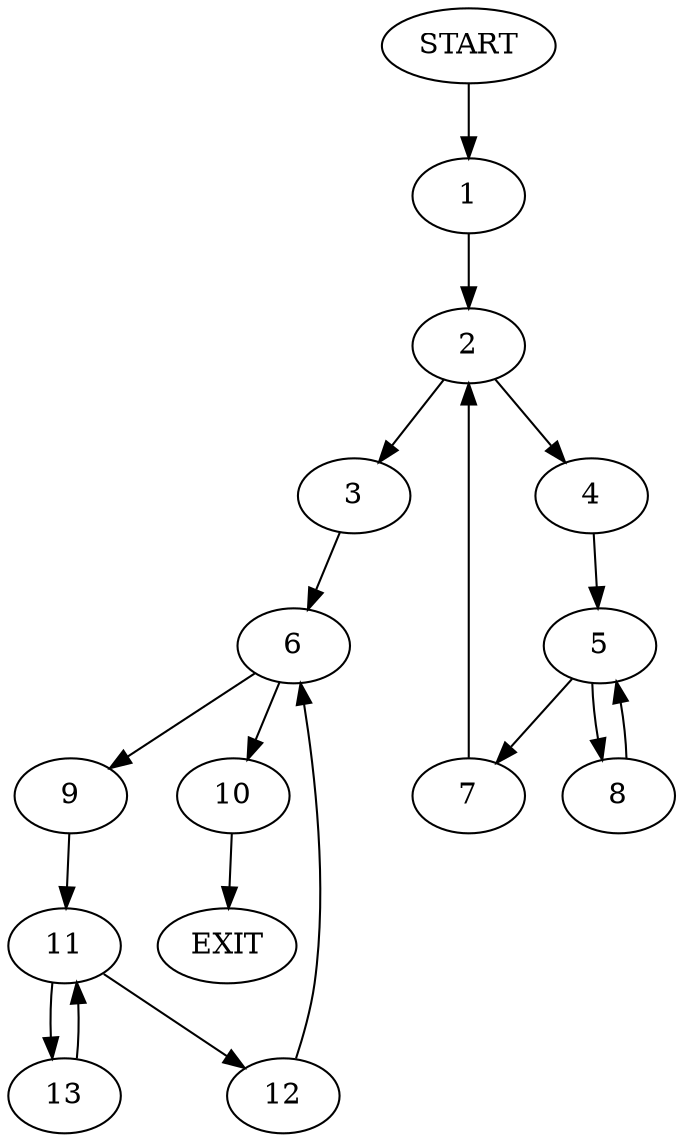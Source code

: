 digraph {
0 [label="START"]
14 [label="EXIT"]
0 -> 1
1 -> 2
2 -> 3
2 -> 4
4 -> 5
3 -> 6
5 -> 7
5 -> 8
7 -> 2
8 -> 5
6 -> 9
6 -> 10
10 -> 14
9 -> 11
11 -> 12
11 -> 13
12 -> 6
13 -> 11
}
